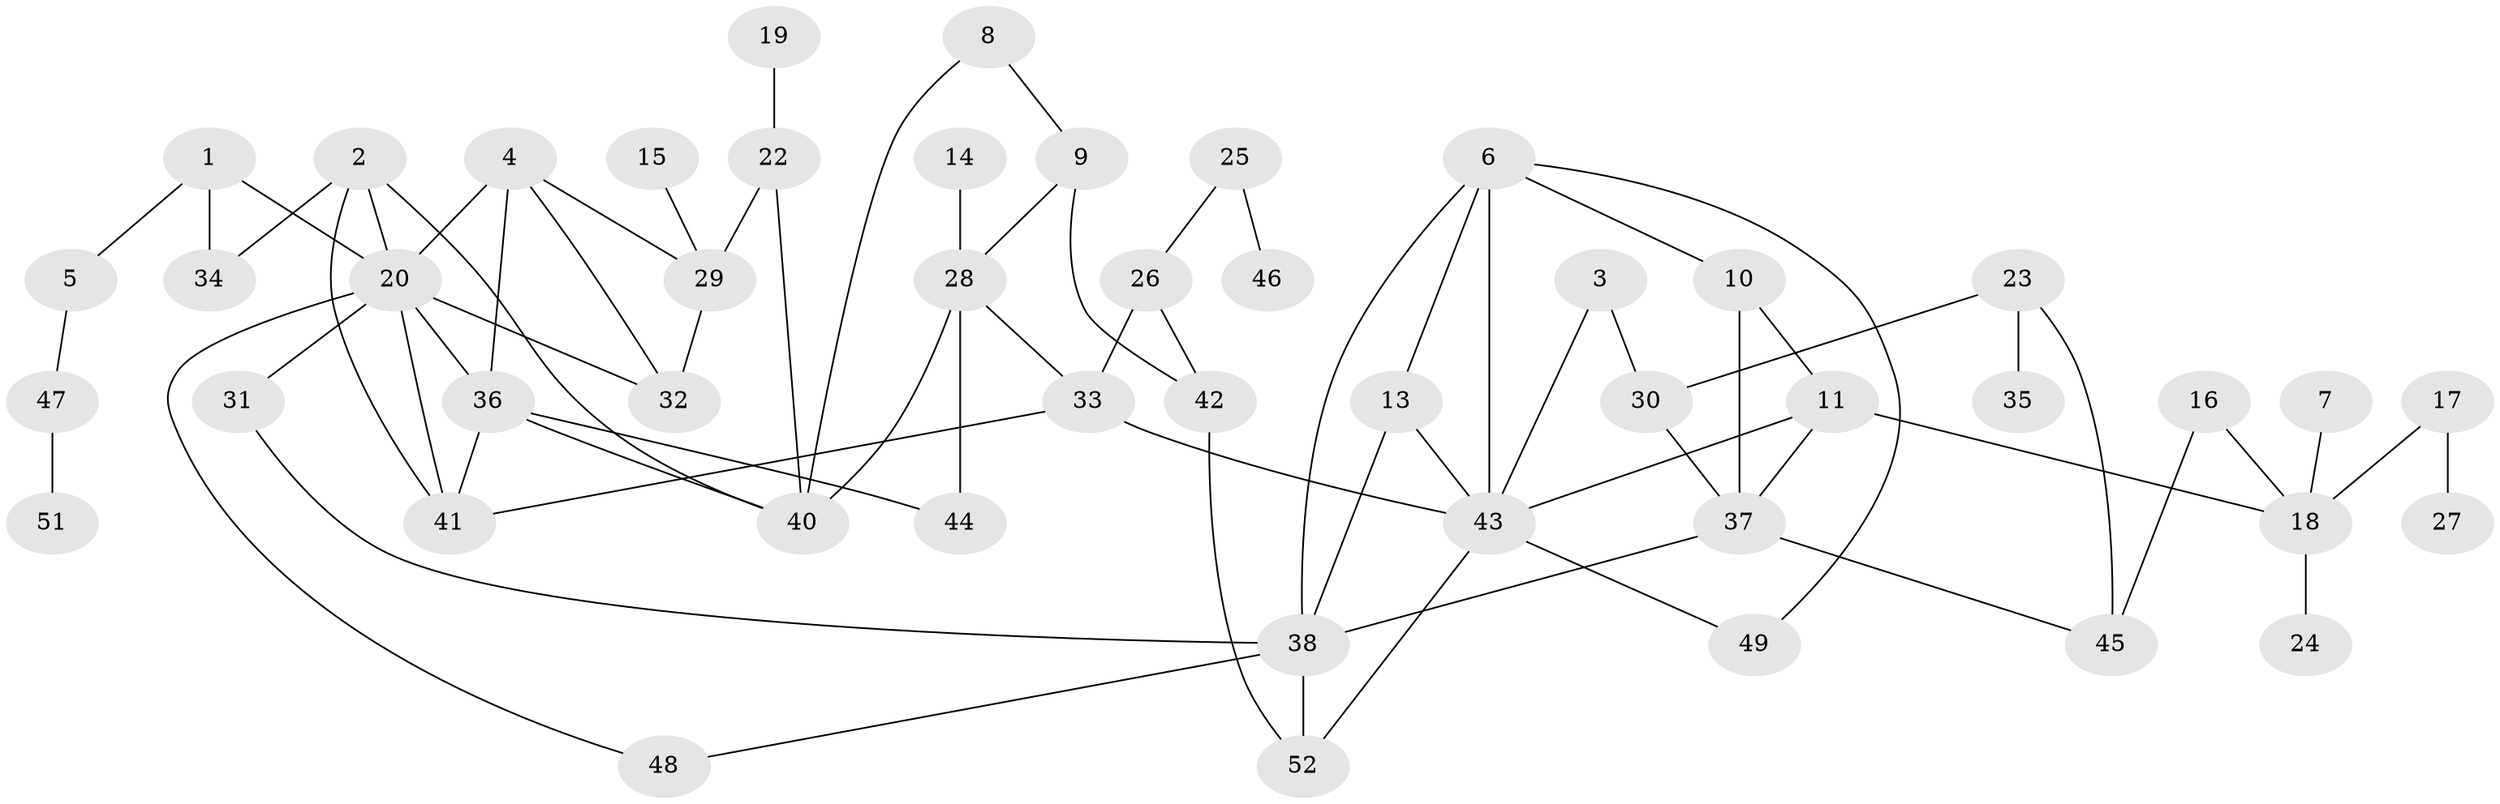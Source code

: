 // original degree distribution, {3: 0.2777777777777778, 2: 0.25, 4: 0.125, 1: 0.18055555555555555, 0: 0.05555555555555555, 5: 0.08333333333333333, 6: 0.013888888888888888, 7: 0.013888888888888888}
// Generated by graph-tools (version 1.1) at 2025/47/03/04/25 22:47:59]
// undirected, 48 vertices, 72 edges
graph export_dot {
  node [color=gray90,style=filled];
  1;
  2;
  3;
  4;
  5;
  6;
  7;
  8;
  9;
  10;
  11;
  13;
  14;
  15;
  16;
  17;
  18;
  19;
  20;
  22;
  23;
  24;
  25;
  26;
  27;
  28;
  29;
  30;
  31;
  32;
  33;
  34;
  35;
  36;
  37;
  38;
  40;
  41;
  42;
  43;
  44;
  45;
  46;
  47;
  48;
  49;
  51;
  52;
  1 -- 5 [weight=1.0];
  1 -- 20 [weight=1.0];
  1 -- 34 [weight=1.0];
  2 -- 20 [weight=1.0];
  2 -- 34 [weight=1.0];
  2 -- 40 [weight=1.0];
  2 -- 41 [weight=1.0];
  3 -- 30 [weight=1.0];
  3 -- 43 [weight=1.0];
  4 -- 20 [weight=1.0];
  4 -- 29 [weight=1.0];
  4 -- 32 [weight=1.0];
  4 -- 36 [weight=1.0];
  5 -- 47 [weight=1.0];
  6 -- 10 [weight=1.0];
  6 -- 13 [weight=1.0];
  6 -- 38 [weight=1.0];
  6 -- 43 [weight=1.0];
  6 -- 49 [weight=1.0];
  7 -- 18 [weight=1.0];
  8 -- 9 [weight=1.0];
  8 -- 40 [weight=1.0];
  9 -- 28 [weight=1.0];
  9 -- 42 [weight=1.0];
  10 -- 11 [weight=1.0];
  10 -- 37 [weight=1.0];
  11 -- 18 [weight=1.0];
  11 -- 37 [weight=1.0];
  11 -- 43 [weight=1.0];
  13 -- 38 [weight=1.0];
  13 -- 43 [weight=1.0];
  14 -- 28 [weight=1.0];
  15 -- 29 [weight=2.0];
  16 -- 18 [weight=1.0];
  16 -- 45 [weight=1.0];
  17 -- 18 [weight=1.0];
  17 -- 27 [weight=1.0];
  18 -- 24 [weight=1.0];
  19 -- 22 [weight=1.0];
  20 -- 31 [weight=2.0];
  20 -- 32 [weight=1.0];
  20 -- 36 [weight=1.0];
  20 -- 41 [weight=1.0];
  20 -- 48 [weight=1.0];
  22 -- 29 [weight=1.0];
  22 -- 40 [weight=1.0];
  23 -- 30 [weight=1.0];
  23 -- 35 [weight=1.0];
  23 -- 45 [weight=1.0];
  25 -- 26 [weight=1.0];
  25 -- 46 [weight=1.0];
  26 -- 33 [weight=1.0];
  26 -- 42 [weight=1.0];
  28 -- 33 [weight=1.0];
  28 -- 40 [weight=1.0];
  28 -- 44 [weight=1.0];
  29 -- 32 [weight=1.0];
  30 -- 37 [weight=1.0];
  31 -- 38 [weight=1.0];
  33 -- 41 [weight=1.0];
  33 -- 43 [weight=1.0];
  36 -- 40 [weight=1.0];
  36 -- 41 [weight=1.0];
  36 -- 44 [weight=1.0];
  37 -- 38 [weight=1.0];
  37 -- 45 [weight=1.0];
  38 -- 48 [weight=1.0];
  38 -- 52 [weight=1.0];
  42 -- 52 [weight=1.0];
  43 -- 49 [weight=1.0];
  43 -- 52 [weight=1.0];
  47 -- 51 [weight=1.0];
}

